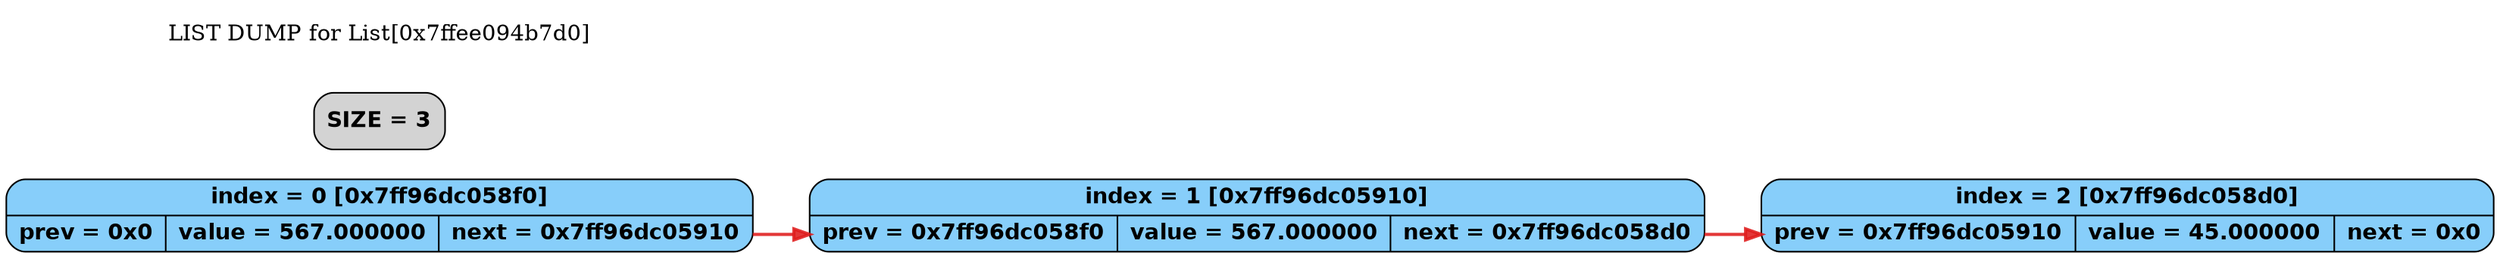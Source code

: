 digraph G
{
	graph [dpi = 300];
	rankdir = LR;
	"Nod_0" [shape = "record", style = "rounded, filled", fontname = "Helvetica-Bold", fillcolor = "#87CEFA",
		   label = "index = 0 [0x7ff96dc058f0]| {<prev> prev = 0x0| value = 567.000000 | <next> next = 0x7ff96dc05910}"]
	"Nod_1" [shape = "record", style = "rounded, filled", fontname = "Helvetica-Bold", fillcolor = "#87CEFA",
		   label = "index = 1 [0x7ff96dc05910]| {<prev> prev = 0x7ff96dc058f0| value = 567.000000 | <next> next = 0x7ff96dc058d0}"]
	"Nod_2" [shape = "record", style = "rounded, filled", fontname = "Helvetica-Bold", fillcolor = "#87CEFA",
		   label = "index = 2 [0x7ff96dc058d0]| {<prev> prev = 0x7ff96dc05910| value = 45.000000 | <next> next = 0x0}"]
	"LIST_INFO" [shape = "record", style = "rounded, filled", fontname = "Helvetica-Bold"
				 label = "SIZE = 3"]
	"LIST DUMP for List[0x7ffee094b7d0]"[color = "white"]		"Nod_0"->"Nod_1"[style = "invis", weight=1000]
	"Nod_1"->"Nod_2"[style = "invis", weight=1000]
	"Nod_0":next -> "Nod_1":prev[style = "bold", color = "#df1b1bdf"]
	"Nod_1":next -> "Nod_2":prev[style = "bold", color = "#df1b1bdf"]

}